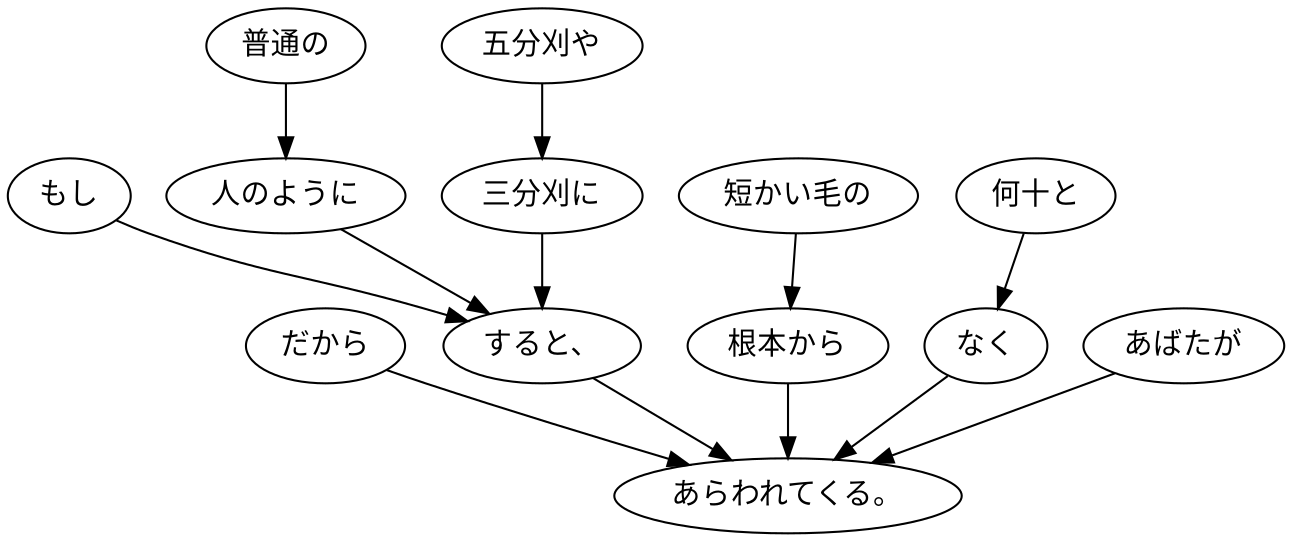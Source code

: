digraph graph5638 {
	node0 [label="だから"];
	node1 [label="もし"];
	node2 [label="普通の"];
	node3 [label="人のように"];
	node4 [label="五分刈や"];
	node5 [label="三分刈に"];
	node6 [label="すると、"];
	node7 [label="短かい毛の"];
	node8 [label="根本から"];
	node9 [label="何十と"];
	node10 [label="なく"];
	node11 [label="あばたが"];
	node12 [label="あらわれてくる。"];
	node0 -> node12;
	node1 -> node6;
	node2 -> node3;
	node3 -> node6;
	node4 -> node5;
	node5 -> node6;
	node6 -> node12;
	node7 -> node8;
	node8 -> node12;
	node9 -> node10;
	node10 -> node12;
	node11 -> node12;
}
